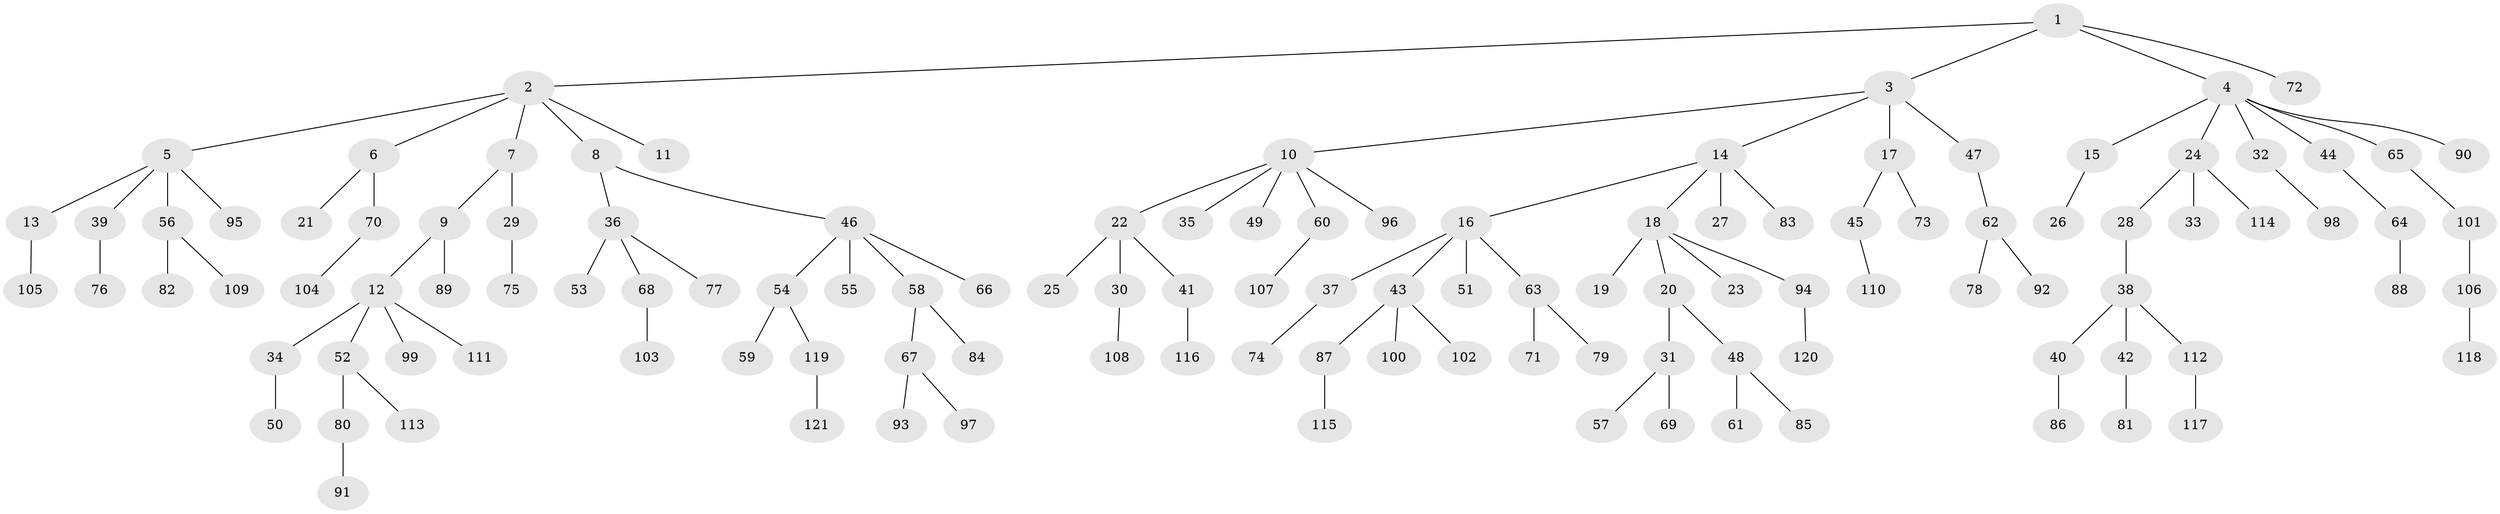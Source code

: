 // Generated by graph-tools (version 1.1) at 2025/53/03/09/25 04:53:15]
// undirected, 121 vertices, 120 edges
graph export_dot {
graph [start="1"]
  node [color=gray90,style=filled];
  1;
  2;
  3;
  4;
  5;
  6;
  7;
  8;
  9;
  10;
  11;
  12;
  13;
  14;
  15;
  16;
  17;
  18;
  19;
  20;
  21;
  22;
  23;
  24;
  25;
  26;
  27;
  28;
  29;
  30;
  31;
  32;
  33;
  34;
  35;
  36;
  37;
  38;
  39;
  40;
  41;
  42;
  43;
  44;
  45;
  46;
  47;
  48;
  49;
  50;
  51;
  52;
  53;
  54;
  55;
  56;
  57;
  58;
  59;
  60;
  61;
  62;
  63;
  64;
  65;
  66;
  67;
  68;
  69;
  70;
  71;
  72;
  73;
  74;
  75;
  76;
  77;
  78;
  79;
  80;
  81;
  82;
  83;
  84;
  85;
  86;
  87;
  88;
  89;
  90;
  91;
  92;
  93;
  94;
  95;
  96;
  97;
  98;
  99;
  100;
  101;
  102;
  103;
  104;
  105;
  106;
  107;
  108;
  109;
  110;
  111;
  112;
  113;
  114;
  115;
  116;
  117;
  118;
  119;
  120;
  121;
  1 -- 2;
  1 -- 3;
  1 -- 4;
  1 -- 72;
  2 -- 5;
  2 -- 6;
  2 -- 7;
  2 -- 8;
  2 -- 11;
  3 -- 10;
  3 -- 14;
  3 -- 17;
  3 -- 47;
  4 -- 15;
  4 -- 24;
  4 -- 32;
  4 -- 44;
  4 -- 65;
  4 -- 90;
  5 -- 13;
  5 -- 39;
  5 -- 56;
  5 -- 95;
  6 -- 21;
  6 -- 70;
  7 -- 9;
  7 -- 29;
  8 -- 36;
  8 -- 46;
  9 -- 12;
  9 -- 89;
  10 -- 22;
  10 -- 35;
  10 -- 49;
  10 -- 60;
  10 -- 96;
  12 -- 34;
  12 -- 52;
  12 -- 99;
  12 -- 111;
  13 -- 105;
  14 -- 16;
  14 -- 18;
  14 -- 27;
  14 -- 83;
  15 -- 26;
  16 -- 37;
  16 -- 43;
  16 -- 51;
  16 -- 63;
  17 -- 45;
  17 -- 73;
  18 -- 19;
  18 -- 20;
  18 -- 23;
  18 -- 94;
  20 -- 31;
  20 -- 48;
  22 -- 25;
  22 -- 30;
  22 -- 41;
  24 -- 28;
  24 -- 33;
  24 -- 114;
  28 -- 38;
  29 -- 75;
  30 -- 108;
  31 -- 57;
  31 -- 69;
  32 -- 98;
  34 -- 50;
  36 -- 53;
  36 -- 68;
  36 -- 77;
  37 -- 74;
  38 -- 40;
  38 -- 42;
  38 -- 112;
  39 -- 76;
  40 -- 86;
  41 -- 116;
  42 -- 81;
  43 -- 87;
  43 -- 100;
  43 -- 102;
  44 -- 64;
  45 -- 110;
  46 -- 54;
  46 -- 55;
  46 -- 58;
  46 -- 66;
  47 -- 62;
  48 -- 61;
  48 -- 85;
  52 -- 80;
  52 -- 113;
  54 -- 59;
  54 -- 119;
  56 -- 82;
  56 -- 109;
  58 -- 67;
  58 -- 84;
  60 -- 107;
  62 -- 78;
  62 -- 92;
  63 -- 71;
  63 -- 79;
  64 -- 88;
  65 -- 101;
  67 -- 93;
  67 -- 97;
  68 -- 103;
  70 -- 104;
  80 -- 91;
  87 -- 115;
  94 -- 120;
  101 -- 106;
  106 -- 118;
  112 -- 117;
  119 -- 121;
}
